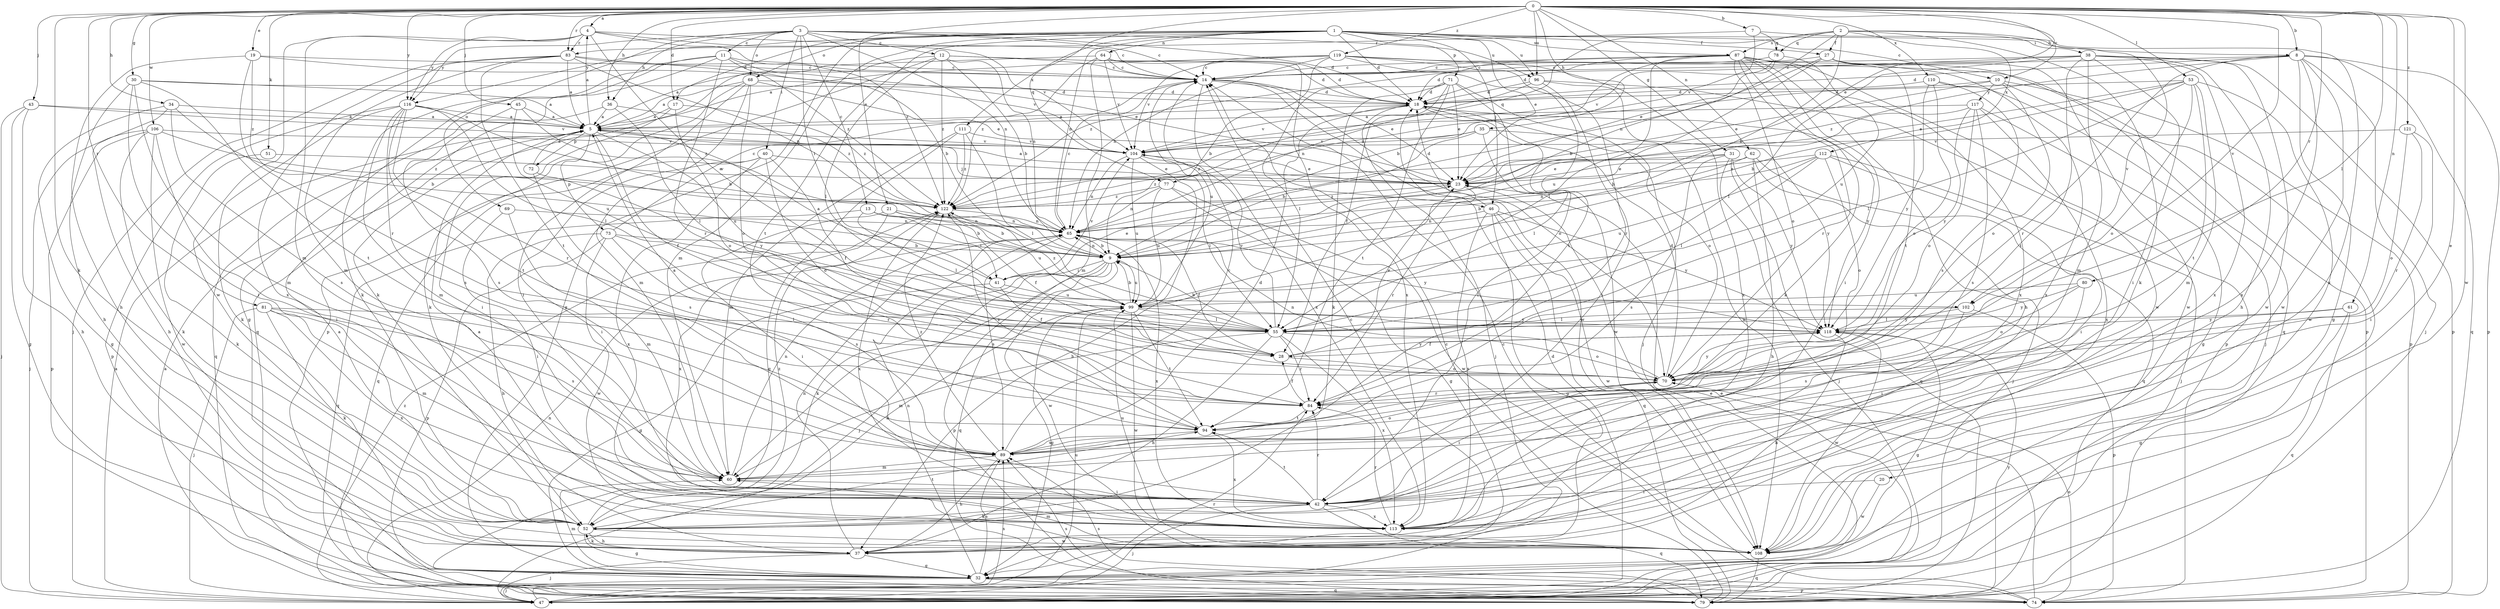 strict digraph  {
0;
1;
2;
3;
4;
5;
7;
8;
9;
10;
11;
12;
13;
14;
17;
18;
19;
20;
21;
23;
27;
28;
30;
31;
32;
34;
35;
36;
37;
38;
40;
41;
42;
43;
45;
46;
47;
51;
52;
53;
55;
60;
61;
62;
64;
65;
68;
69;
70;
71;
72;
73;
74;
77;
78;
79;
80;
81;
83;
84;
87;
89;
94;
96;
99;
102;
104;
106;
108;
110;
111;
112;
113;
116;
117;
118;
119;
121;
122;
0 -> 4  [label=a];
0 -> 7  [label=b];
0 -> 8  [label=b];
0 -> 10  [label=c];
0 -> 17  [label=d];
0 -> 19  [label=e];
0 -> 20  [label=e];
0 -> 21  [label=e];
0 -> 23  [label=e];
0 -> 30  [label=g];
0 -> 31  [label=g];
0 -> 34  [label=h];
0 -> 35  [label=h];
0 -> 36  [label=h];
0 -> 43  [label=j];
0 -> 45  [label=j];
0 -> 51  [label=k];
0 -> 52  [label=k];
0 -> 53  [label=l];
0 -> 55  [label=l];
0 -> 61  [label=n];
0 -> 62  [label=n];
0 -> 77  [label=q];
0 -> 80  [label=r];
0 -> 81  [label=r];
0 -> 83  [label=r];
0 -> 96  [label=u];
0 -> 102  [label=v];
0 -> 106  [label=w];
0 -> 108  [label=w];
0 -> 110  [label=x];
0 -> 116  [label=y];
0 -> 119  [label=z];
0 -> 121  [label=z];
1 -> 8  [label=b];
1 -> 10  [label=c];
1 -> 17  [label=d];
1 -> 18  [label=d];
1 -> 23  [label=e];
1 -> 27  [label=f];
1 -> 32  [label=g];
1 -> 46  [label=j];
1 -> 60  [label=m];
1 -> 64  [label=n];
1 -> 65  [label=n];
1 -> 68  [label=o];
1 -> 71  [label=p];
1 -> 87  [label=s];
1 -> 94  [label=t];
1 -> 96  [label=u];
1 -> 111  [label=x];
1 -> 116  [label=y];
2 -> 9  [label=b];
2 -> 27  [label=f];
2 -> 38  [label=i];
2 -> 52  [label=k];
2 -> 65  [label=n];
2 -> 77  [label=q];
2 -> 78  [label=q];
2 -> 87  [label=s];
2 -> 102  [label=v];
2 -> 112  [label=x];
3 -> 11  [label=c];
3 -> 12  [label=c];
3 -> 13  [label=c];
3 -> 14  [label=c];
3 -> 18  [label=d];
3 -> 36  [label=h];
3 -> 40  [label=i];
3 -> 41  [label=i];
3 -> 65  [label=n];
3 -> 68  [label=o];
3 -> 69  [label=o];
3 -> 96  [label=u];
3 -> 116  [label=y];
4 -> 14  [label=c];
4 -> 60  [label=m];
4 -> 83  [label=r];
4 -> 102  [label=v];
4 -> 104  [label=v];
4 -> 108  [label=w];
4 -> 116  [label=y];
4 -> 122  [label=z];
5 -> 4  [label=a];
5 -> 28  [label=f];
5 -> 46  [label=j];
5 -> 72  [label=p];
5 -> 73  [label=p];
5 -> 99  [label=u];
5 -> 104  [label=v];
7 -> 78  [label=q];
7 -> 83  [label=r];
7 -> 104  [label=v];
7 -> 113  [label=x];
8 -> 14  [label=c];
8 -> 18  [label=d];
8 -> 32  [label=g];
8 -> 47  [label=j];
8 -> 74  [label=p];
8 -> 79  [label=q];
8 -> 84  [label=r];
8 -> 108  [label=w];
8 -> 113  [label=x];
8 -> 122  [label=z];
9 -> 41  [label=i];
9 -> 47  [label=j];
9 -> 52  [label=k];
9 -> 65  [label=n];
9 -> 74  [label=p];
9 -> 79  [label=q];
9 -> 99  [label=u];
9 -> 108  [label=w];
10 -> 23  [label=e];
10 -> 47  [label=j];
10 -> 70  [label=o];
10 -> 74  [label=p];
10 -> 117  [label=y];
10 -> 122  [label=z];
11 -> 9  [label=b];
11 -> 14  [label=c];
11 -> 23  [label=e];
11 -> 32  [label=g];
11 -> 52  [label=k];
11 -> 79  [label=q];
11 -> 84  [label=r];
12 -> 9  [label=b];
12 -> 14  [label=c];
12 -> 18  [label=d];
12 -> 52  [label=k];
12 -> 55  [label=l];
12 -> 65  [label=n];
12 -> 74  [label=p];
12 -> 122  [label=z];
13 -> 9  [label=b];
13 -> 41  [label=i];
13 -> 55  [label=l];
13 -> 65  [label=n];
13 -> 79  [label=q];
14 -> 18  [label=d];
14 -> 23  [label=e];
14 -> 70  [label=o];
14 -> 99  [label=u];
14 -> 108  [label=w];
14 -> 113  [label=x];
17 -> 5  [label=a];
17 -> 42  [label=i];
17 -> 70  [label=o];
17 -> 122  [label=z];
18 -> 5  [label=a];
18 -> 47  [label=j];
18 -> 70  [label=o];
18 -> 104  [label=v];
18 -> 108  [label=w];
18 -> 118  [label=y];
19 -> 14  [label=c];
19 -> 37  [label=h];
19 -> 84  [label=r];
19 -> 104  [label=v];
19 -> 122  [label=z];
20 -> 42  [label=i];
20 -> 108  [label=w];
21 -> 9  [label=b];
21 -> 28  [label=f];
21 -> 42  [label=i];
21 -> 65  [label=n];
21 -> 113  [label=x];
23 -> 5  [label=a];
23 -> 84  [label=r];
23 -> 122  [label=z];
27 -> 9  [label=b];
27 -> 14  [label=c];
27 -> 94  [label=t];
27 -> 99  [label=u];
27 -> 108  [label=w];
27 -> 113  [label=x];
28 -> 23  [label=e];
28 -> 70  [label=o];
28 -> 118  [label=y];
30 -> 5  [label=a];
30 -> 18  [label=d];
30 -> 37  [label=h];
30 -> 42  [label=i];
30 -> 60  [label=m];
30 -> 94  [label=t];
31 -> 23  [label=e];
31 -> 47  [label=j];
31 -> 79  [label=q];
31 -> 89  [label=s];
31 -> 118  [label=y];
31 -> 122  [label=z];
32 -> 47  [label=j];
32 -> 60  [label=m];
32 -> 65  [label=n];
32 -> 74  [label=p];
32 -> 79  [label=q];
32 -> 89  [label=s];
34 -> 5  [label=a];
34 -> 9  [label=b];
34 -> 32  [label=g];
34 -> 37  [label=h];
34 -> 89  [label=s];
35 -> 9  [label=b];
35 -> 55  [label=l];
35 -> 104  [label=v];
35 -> 118  [label=y];
35 -> 122  [label=z];
36 -> 5  [label=a];
36 -> 55  [label=l];
36 -> 79  [label=q];
36 -> 122  [label=z];
37 -> 14  [label=c];
37 -> 32  [label=g];
37 -> 47  [label=j];
37 -> 52  [label=k];
37 -> 65  [label=n];
38 -> 14  [label=c];
38 -> 18  [label=d];
38 -> 37  [label=h];
38 -> 42  [label=i];
38 -> 55  [label=l];
38 -> 60  [label=m];
38 -> 74  [label=p];
38 -> 94  [label=t];
38 -> 108  [label=w];
38 -> 113  [label=x];
40 -> 23  [label=e];
40 -> 28  [label=f];
40 -> 42  [label=i];
40 -> 70  [label=o];
40 -> 79  [label=q];
40 -> 113  [label=x];
41 -> 5  [label=a];
41 -> 23  [label=e];
41 -> 28  [label=f];
41 -> 32  [label=g];
41 -> 99  [label=u];
41 -> 104  [label=v];
42 -> 47  [label=j];
42 -> 52  [label=k];
42 -> 79  [label=q];
42 -> 84  [label=r];
42 -> 94  [label=t];
42 -> 113  [label=x];
43 -> 5  [label=a];
43 -> 32  [label=g];
43 -> 37  [label=h];
43 -> 47  [label=j];
43 -> 104  [label=v];
45 -> 5  [label=a];
45 -> 89  [label=s];
45 -> 99  [label=u];
45 -> 122  [label=z];
46 -> 18  [label=d];
46 -> 32  [label=g];
46 -> 65  [label=n];
46 -> 79  [label=q];
46 -> 108  [label=w];
46 -> 113  [label=x];
46 -> 118  [label=y];
47 -> 5  [label=a];
47 -> 18  [label=d];
47 -> 23  [label=e];
47 -> 65  [label=n];
47 -> 84  [label=r];
47 -> 89  [label=s];
47 -> 99  [label=u];
47 -> 122  [label=z];
51 -> 23  [label=e];
51 -> 52  [label=k];
52 -> 5  [label=a];
52 -> 32  [label=g];
52 -> 37  [label=h];
52 -> 94  [label=t];
52 -> 108  [label=w];
52 -> 122  [label=z];
53 -> 9  [label=b];
53 -> 18  [label=d];
53 -> 23  [label=e];
53 -> 55  [label=l];
53 -> 60  [label=m];
53 -> 70  [label=o];
53 -> 94  [label=t];
53 -> 108  [label=w];
55 -> 9  [label=b];
55 -> 37  [label=h];
55 -> 60  [label=m];
55 -> 70  [label=o];
55 -> 84  [label=r];
55 -> 104  [label=v];
55 -> 113  [label=x];
60 -> 42  [label=i];
60 -> 65  [label=n];
61 -> 32  [label=g];
61 -> 55  [label=l];
61 -> 79  [label=q];
61 -> 118  [label=y];
62 -> 9  [label=b];
62 -> 23  [label=e];
62 -> 37  [label=h];
62 -> 47  [label=j];
62 -> 79  [label=q];
64 -> 5  [label=a];
64 -> 14  [label=c];
64 -> 18  [label=d];
64 -> 60  [label=m];
64 -> 104  [label=v];
64 -> 113  [label=x];
64 -> 122  [label=z];
65 -> 9  [label=b];
65 -> 14  [label=c];
65 -> 28  [label=f];
65 -> 89  [label=s];
65 -> 113  [label=x];
65 -> 118  [label=y];
68 -> 5  [label=a];
68 -> 18  [label=d];
68 -> 23  [label=e];
68 -> 42  [label=i];
68 -> 52  [label=k];
68 -> 60  [label=m];
68 -> 70  [label=o];
69 -> 42  [label=i];
69 -> 60  [label=m];
69 -> 65  [label=n];
70 -> 18  [label=d];
70 -> 42  [label=i];
70 -> 65  [label=n];
70 -> 84  [label=r];
70 -> 118  [label=y];
71 -> 18  [label=d];
71 -> 23  [label=e];
71 -> 28  [label=f];
71 -> 42  [label=i];
71 -> 47  [label=j];
71 -> 52  [label=k];
71 -> 55  [label=l];
71 -> 94  [label=t];
72 -> 5  [label=a];
72 -> 89  [label=s];
72 -> 118  [label=y];
73 -> 9  [label=b];
73 -> 14  [label=c];
73 -> 37  [label=h];
73 -> 74  [label=p];
73 -> 84  [label=r];
73 -> 89  [label=s];
73 -> 108  [label=w];
74 -> 14  [label=c];
74 -> 23  [label=e];
74 -> 70  [label=o];
74 -> 89  [label=s];
77 -> 32  [label=g];
77 -> 65  [label=n];
77 -> 99  [label=u];
77 -> 108  [label=w];
77 -> 122  [label=z];
78 -> 14  [label=c];
78 -> 23  [label=e];
78 -> 99  [label=u];
78 -> 104  [label=v];
79 -> 5  [label=a];
79 -> 14  [label=c];
79 -> 89  [label=s];
79 -> 118  [label=y];
80 -> 42  [label=i];
80 -> 70  [label=o];
80 -> 99  [label=u];
80 -> 118  [label=y];
81 -> 47  [label=j];
81 -> 52  [label=k];
81 -> 55  [label=l];
81 -> 60  [label=m];
81 -> 89  [label=s];
81 -> 113  [label=x];
83 -> 5  [label=a];
83 -> 14  [label=c];
83 -> 47  [label=j];
83 -> 60  [label=m];
83 -> 65  [label=n];
83 -> 94  [label=t];
83 -> 113  [label=x];
83 -> 122  [label=z];
84 -> 5  [label=a];
84 -> 28  [label=f];
84 -> 94  [label=t];
87 -> 9  [label=b];
87 -> 14  [label=c];
87 -> 18  [label=d];
87 -> 37  [label=h];
87 -> 42  [label=i];
87 -> 52  [label=k];
87 -> 55  [label=l];
87 -> 70  [label=o];
87 -> 79  [label=q];
87 -> 84  [label=r];
87 -> 108  [label=w];
87 -> 113  [label=x];
87 -> 122  [label=z];
89 -> 14  [label=c];
89 -> 18  [label=d];
89 -> 37  [label=h];
89 -> 60  [label=m];
89 -> 70  [label=o];
89 -> 122  [label=z];
94 -> 89  [label=s];
94 -> 113  [label=x];
94 -> 122  [label=z];
96 -> 18  [label=d];
96 -> 42  [label=i];
96 -> 65  [label=n];
96 -> 74  [label=p];
96 -> 108  [label=w];
99 -> 9  [label=b];
99 -> 32  [label=g];
99 -> 52  [label=k];
99 -> 55  [label=l];
99 -> 94  [label=t];
99 -> 108  [label=w];
99 -> 118  [label=y];
99 -> 122  [label=z];
102 -> 55  [label=l];
102 -> 74  [label=p];
102 -> 89  [label=s];
102 -> 118  [label=y];
104 -> 23  [label=e];
104 -> 37  [label=h];
104 -> 55  [label=l];
104 -> 65  [label=n];
104 -> 99  [label=u];
106 -> 42  [label=i];
106 -> 47  [label=j];
106 -> 52  [label=k];
106 -> 74  [label=p];
106 -> 104  [label=v];
106 -> 108  [label=w];
106 -> 122  [label=z];
108 -> 60  [label=m];
108 -> 79  [label=q];
110 -> 18  [label=d];
110 -> 47  [label=j];
110 -> 70  [label=o];
110 -> 89  [label=s];
110 -> 118  [label=y];
111 -> 55  [label=l];
111 -> 60  [label=m];
111 -> 79  [label=q];
111 -> 104  [label=v];
111 -> 122  [label=z];
112 -> 23  [label=e];
112 -> 42  [label=i];
112 -> 47  [label=j];
112 -> 55  [label=l];
112 -> 65  [label=n];
112 -> 70  [label=o];
112 -> 99  [label=u];
113 -> 5  [label=a];
113 -> 84  [label=r];
113 -> 99  [label=u];
116 -> 5  [label=a];
116 -> 9  [label=b];
116 -> 52  [label=k];
116 -> 55  [label=l];
116 -> 60  [label=m];
116 -> 74  [label=p];
116 -> 84  [label=r];
116 -> 89  [label=s];
116 -> 94  [label=t];
117 -> 5  [label=a];
117 -> 9  [label=b];
117 -> 32  [label=g];
117 -> 70  [label=o];
117 -> 89  [label=s];
117 -> 113  [label=x];
117 -> 118  [label=y];
118 -> 28  [label=f];
118 -> 32  [label=g];
118 -> 37  [label=h];
118 -> 108  [label=w];
119 -> 5  [label=a];
119 -> 9  [label=b];
119 -> 14  [label=c];
119 -> 65  [label=n];
119 -> 74  [label=p];
119 -> 84  [label=r];
119 -> 94  [label=t];
119 -> 104  [label=v];
119 -> 113  [label=x];
121 -> 42  [label=i];
121 -> 70  [label=o];
121 -> 84  [label=r];
121 -> 104  [label=v];
122 -> 65  [label=n];
122 -> 99  [label=u];
122 -> 113  [label=x];
}
